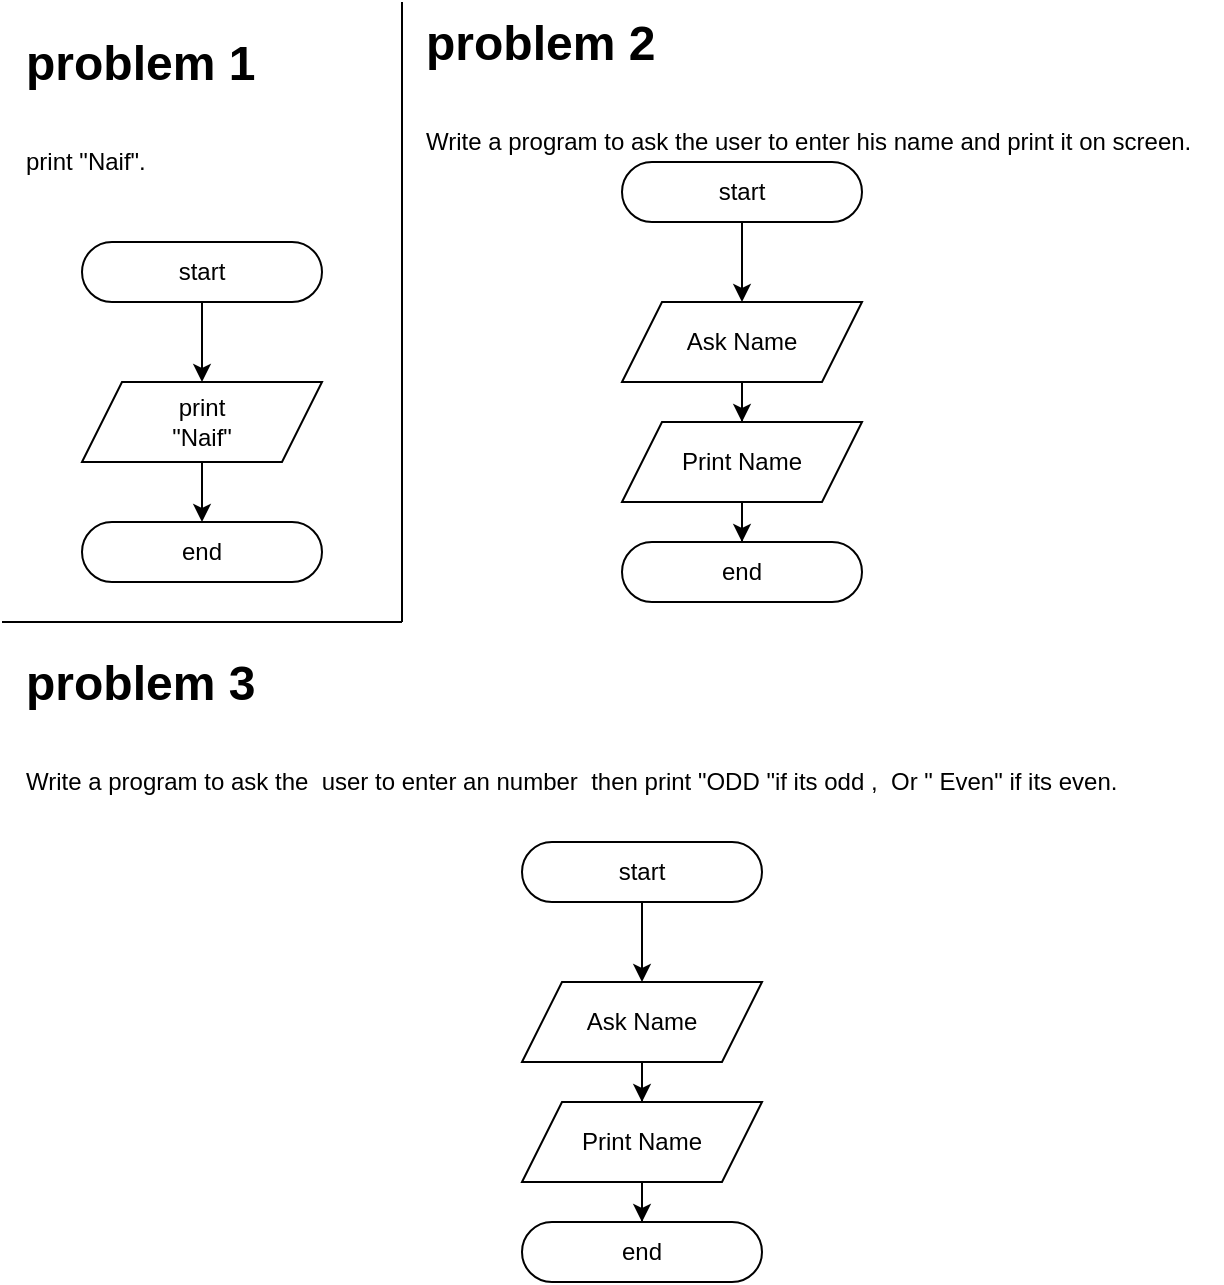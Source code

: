 <mxfile version="26.0.10">
  <diagram name="Page-1" id="ddUY0-JBl0YZsYEiuBf4">
    <mxGraphModel dx="925" dy="585" grid="1" gridSize="10" guides="1" tooltips="1" connect="1" arrows="1" fold="1" page="1" pageScale="1" pageWidth="827" pageHeight="1169" math="0" shadow="0">
      <root>
        <mxCell id="0" />
        <mxCell id="1" parent="0" />
        <mxCell id="8YABR_l0edWi9X-4XDio-1" value="end" style="rounded=1;whiteSpace=wrap;html=1;arcSize=50;" vertex="1" parent="1">
          <mxGeometry x="40" y="260" width="120" height="30" as="geometry" />
        </mxCell>
        <mxCell id="8YABR_l0edWi9X-4XDio-6" value="" style="edgeStyle=orthogonalEdgeStyle;rounded=0;orthogonalLoop=1;jettySize=auto;html=1;" edge="1" parent="1" source="8YABR_l0edWi9X-4XDio-2" target="8YABR_l0edWi9X-4XDio-1">
          <mxGeometry relative="1" as="geometry" />
        </mxCell>
        <mxCell id="8YABR_l0edWi9X-4XDio-2" value="print&lt;div&gt;&quot;Naif&quot;&lt;/div&gt;" style="shape=parallelogram;perimeter=parallelogramPerimeter;whiteSpace=wrap;html=1;fixedSize=1;" vertex="1" parent="1">
          <mxGeometry x="40" y="190" width="120" height="40" as="geometry" />
        </mxCell>
        <mxCell id="8YABR_l0edWi9X-4XDio-7" value="" style="edgeStyle=orthogonalEdgeStyle;rounded=0;orthogonalLoop=1;jettySize=auto;html=1;" edge="1" parent="1" source="8YABR_l0edWi9X-4XDio-3" target="8YABR_l0edWi9X-4XDio-2">
          <mxGeometry relative="1" as="geometry" />
        </mxCell>
        <mxCell id="8YABR_l0edWi9X-4XDio-3" value="start" style="rounded=1;whiteSpace=wrap;html=1;arcSize=50;" vertex="1" parent="1">
          <mxGeometry x="40" y="120" width="120" height="30" as="geometry" />
        </mxCell>
        <mxCell id="8YABR_l0edWi9X-4XDio-8" value="" style="endArrow=none;html=1;rounded=0;" edge="1" parent="1">
          <mxGeometry width="50" height="50" relative="1" as="geometry">
            <mxPoint x="200" y="310" as="sourcePoint" />
            <mxPoint x="200" as="targetPoint" />
          </mxGeometry>
        </mxCell>
        <mxCell id="8YABR_l0edWi9X-4XDio-9" value="" style="endArrow=none;html=1;rounded=0;" edge="1" parent="1">
          <mxGeometry width="50" height="50" relative="1" as="geometry">
            <mxPoint y="310" as="sourcePoint" />
            <mxPoint x="200" y="310" as="targetPoint" />
          </mxGeometry>
        </mxCell>
        <mxCell id="8YABR_l0edWi9X-4XDio-12" value="&lt;h1 style=&quot;margin-top: 0px;&quot;&gt;&lt;span style=&quot;background-color: transparent; color: light-dark(rgb(0, 0, 0), rgb(255, 255, 255));&quot;&gt;problem 1&lt;/span&gt;&lt;/h1&gt;&lt;h1 style=&quot;margin-top: 0px;&quot;&gt;&lt;span style=&quot;font-size: 12px; font-weight: 400;&quot;&gt;print &quot;Naif&quot;.&lt;/span&gt;&lt;/h1&gt;" style="text;html=1;whiteSpace=wrap;overflow=hidden;rounded=0;" vertex="1" parent="1">
          <mxGeometry x="10" y="10" width="180" height="80" as="geometry" />
        </mxCell>
        <mxCell id="8YABR_l0edWi9X-4XDio-13" value="&lt;h1 style=&quot;margin-top: 0px;&quot;&gt;&lt;span style=&quot;background-color: transparent; color: light-dark(rgb(0, 0, 0), rgb(255, 255, 255));&quot;&gt;problem 2&lt;/span&gt;&lt;/h1&gt;&lt;h1 style=&quot;margin-top: 0px;&quot;&gt;&lt;span style=&quot;font-size: 12px; font-weight: 400;&quot;&gt;Write a program to ask the user to enter his name and print it on screen.&lt;/span&gt;&lt;/h1&gt;" style="text;html=1;whiteSpace=wrap;overflow=hidden;rounded=0;" vertex="1" parent="1">
          <mxGeometry x="210" width="390" height="80" as="geometry" />
        </mxCell>
        <mxCell id="8YABR_l0edWi9X-4XDio-15" value="end" style="rounded=1;whiteSpace=wrap;html=1;arcSize=50;" vertex="1" parent="1">
          <mxGeometry x="310" y="270" width="120" height="30" as="geometry" />
        </mxCell>
        <mxCell id="8YABR_l0edWi9X-4XDio-23" value="" style="edgeStyle=orthogonalEdgeStyle;rounded=0;orthogonalLoop=1;jettySize=auto;html=1;" edge="1" parent="1" source="8YABR_l0edWi9X-4XDio-17" target="8YABR_l0edWi9X-4XDio-22">
          <mxGeometry relative="1" as="geometry" />
        </mxCell>
        <mxCell id="8YABR_l0edWi9X-4XDio-17" value="Ask Name" style="shape=parallelogram;perimeter=parallelogramPerimeter;whiteSpace=wrap;html=1;fixedSize=1;" vertex="1" parent="1">
          <mxGeometry x="310" y="150" width="120" height="40" as="geometry" />
        </mxCell>
        <mxCell id="8YABR_l0edWi9X-4XDio-18" value="" style="edgeStyle=orthogonalEdgeStyle;rounded=0;orthogonalLoop=1;jettySize=auto;html=1;" edge="1" parent="1" source="8YABR_l0edWi9X-4XDio-19" target="8YABR_l0edWi9X-4XDio-17">
          <mxGeometry relative="1" as="geometry" />
        </mxCell>
        <mxCell id="8YABR_l0edWi9X-4XDio-19" value="start" style="rounded=1;whiteSpace=wrap;html=1;arcSize=50;" vertex="1" parent="1">
          <mxGeometry x="310" y="80" width="120" height="30" as="geometry" />
        </mxCell>
        <mxCell id="8YABR_l0edWi9X-4XDio-25" value="" style="edgeStyle=orthogonalEdgeStyle;rounded=0;orthogonalLoop=1;jettySize=auto;html=1;" edge="1" parent="1" source="8YABR_l0edWi9X-4XDio-22" target="8YABR_l0edWi9X-4XDio-15">
          <mxGeometry relative="1" as="geometry" />
        </mxCell>
        <mxCell id="8YABR_l0edWi9X-4XDio-22" value="Print Name" style="shape=parallelogram;perimeter=parallelogramPerimeter;whiteSpace=wrap;html=1;fixedSize=1;" vertex="1" parent="1">
          <mxGeometry x="310" y="210" width="120" height="40" as="geometry" />
        </mxCell>
        <mxCell id="8YABR_l0edWi9X-4XDio-26" value="end" style="rounded=1;whiteSpace=wrap;html=1;arcSize=50;" vertex="1" parent="1">
          <mxGeometry x="260" y="610" width="120" height="30" as="geometry" />
        </mxCell>
        <mxCell id="8YABR_l0edWi9X-4XDio-27" value="" style="edgeStyle=orthogonalEdgeStyle;rounded=0;orthogonalLoop=1;jettySize=auto;html=1;" edge="1" parent="1" source="8YABR_l0edWi9X-4XDio-28" target="8YABR_l0edWi9X-4XDio-32">
          <mxGeometry relative="1" as="geometry" />
        </mxCell>
        <mxCell id="8YABR_l0edWi9X-4XDio-28" value="Ask Name" style="shape=parallelogram;perimeter=parallelogramPerimeter;whiteSpace=wrap;html=1;fixedSize=1;" vertex="1" parent="1">
          <mxGeometry x="260" y="490" width="120" height="40" as="geometry" />
        </mxCell>
        <mxCell id="8YABR_l0edWi9X-4XDio-29" value="" style="edgeStyle=orthogonalEdgeStyle;rounded=0;orthogonalLoop=1;jettySize=auto;html=1;" edge="1" parent="1" source="8YABR_l0edWi9X-4XDio-30" target="8YABR_l0edWi9X-4XDio-28">
          <mxGeometry relative="1" as="geometry" />
        </mxCell>
        <mxCell id="8YABR_l0edWi9X-4XDio-30" value="start" style="rounded=1;whiteSpace=wrap;html=1;arcSize=50;" vertex="1" parent="1">
          <mxGeometry x="260" y="420" width="120" height="30" as="geometry" />
        </mxCell>
        <mxCell id="8YABR_l0edWi9X-4XDio-31" value="" style="edgeStyle=orthogonalEdgeStyle;rounded=0;orthogonalLoop=1;jettySize=auto;html=1;" edge="1" parent="1" source="8YABR_l0edWi9X-4XDio-32" target="8YABR_l0edWi9X-4XDio-26">
          <mxGeometry relative="1" as="geometry" />
        </mxCell>
        <mxCell id="8YABR_l0edWi9X-4XDio-32" value="Print Name" style="shape=parallelogram;perimeter=parallelogramPerimeter;whiteSpace=wrap;html=1;fixedSize=1;" vertex="1" parent="1">
          <mxGeometry x="260" y="550" width="120" height="40" as="geometry" />
        </mxCell>
        <mxCell id="8YABR_l0edWi9X-4XDio-33" value="&lt;h1 style=&quot;margin-top: 0px;&quot;&gt;&lt;span style=&quot;background-color: transparent; color: light-dark(rgb(0, 0, 0), rgb(255, 255, 255));&quot;&gt;problem 3&lt;/span&gt;&lt;/h1&gt;&lt;h1 style=&quot;margin-top: 0px;&quot;&gt;&lt;span style=&quot;font-size: 12px; font-weight: 400;&quot;&gt;Write a program to ask the&amp;nbsp; user to enter an number&amp;nbsp; then print &quot;ODD &quot;if its odd ,&amp;nbsp; Or &quot; Even&quot; if its even.&amp;nbsp;&lt;/span&gt;&lt;/h1&gt;" style="text;html=1;whiteSpace=wrap;overflow=hidden;rounded=0;" vertex="1" parent="1">
          <mxGeometry x="10" y="320" width="600" height="80" as="geometry" />
        </mxCell>
      </root>
    </mxGraphModel>
  </diagram>
</mxfile>
